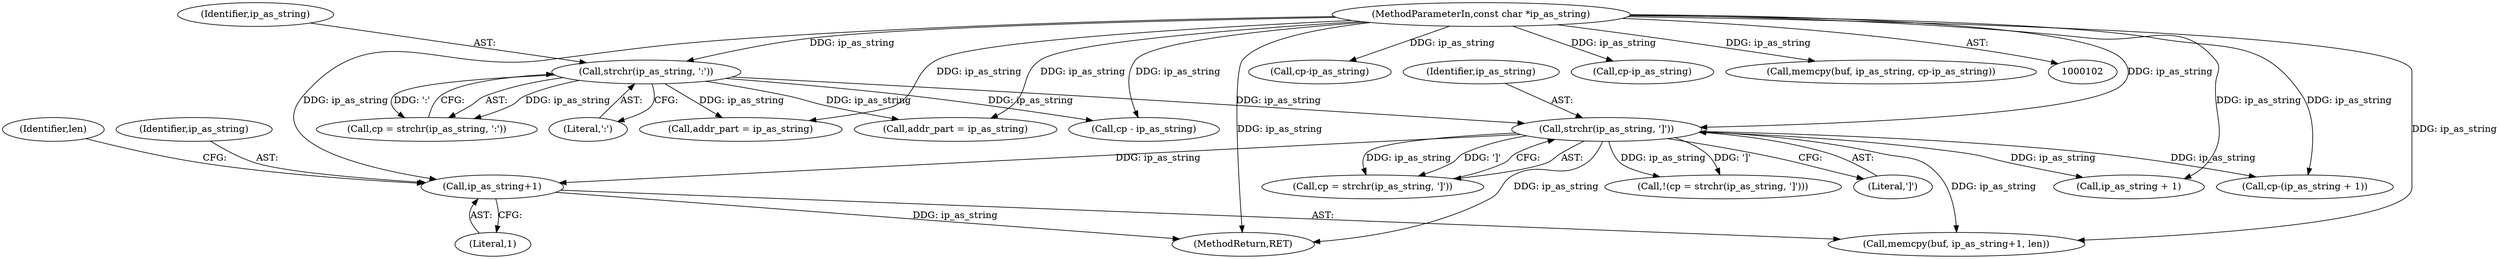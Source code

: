 digraph "0_libevent_329acc18a0768c21ba22522f01a5c7f46cacc4d5@pointer" {
"1000160" [label="(Call,ip_as_string+1)"];
"1000103" [label="(MethodParameterIn,const char *ip_as_string)"];
"1000129" [label="(Call,strchr(ip_as_string, ']'))"];
"1000115" [label="(Call,strchr(ip_as_string, ':'))"];
"1000142" [label="(Call,ip_as_string + 1)"];
"1000254" [label="(Call,addr_part = ip_as_string)"];
"1000234" [label="(Call,cp-ip_as_string)"];
"1000117" [label="(Literal,':')"];
"1000163" [label="(Identifier,len)"];
"1000203" [label="(Call,addr_part = ip_as_string)"];
"1000432" [label="(MethodReturn,RET)"];
"1000218" [label="(Call,cp - ip_as_string)"];
"1000113" [label="(Call,cp = strchr(ip_as_string, ':'))"];
"1000140" [label="(Call,cp-(ip_as_string + 1))"];
"1000162" [label="(Literal,1)"];
"1000240" [label="(Call,cp-ip_as_string)"];
"1000161" [label="(Identifier,ip_as_string)"];
"1000131" [label="(Literal,']')"];
"1000160" [label="(Call,ip_as_string+1)"];
"1000116" [label="(Identifier,ip_as_string)"];
"1000127" [label="(Call,cp = strchr(ip_as_string, ']'))"];
"1000115" [label="(Call,strchr(ip_as_string, ':'))"];
"1000231" [label="(Call,memcpy(buf, ip_as_string, cp-ip_as_string))"];
"1000158" [label="(Call,memcpy(buf, ip_as_string+1, len))"];
"1000103" [label="(MethodParameterIn,const char *ip_as_string)"];
"1000130" [label="(Identifier,ip_as_string)"];
"1000129" [label="(Call,strchr(ip_as_string, ']'))"];
"1000126" [label="(Call,!(cp = strchr(ip_as_string, ']')))"];
"1000160" -> "1000158"  [label="AST: "];
"1000160" -> "1000162"  [label="CFG: "];
"1000161" -> "1000160"  [label="AST: "];
"1000162" -> "1000160"  [label="AST: "];
"1000163" -> "1000160"  [label="CFG: "];
"1000160" -> "1000432"  [label="DDG: ip_as_string"];
"1000103" -> "1000160"  [label="DDG: ip_as_string"];
"1000129" -> "1000160"  [label="DDG: ip_as_string"];
"1000103" -> "1000102"  [label="AST: "];
"1000103" -> "1000432"  [label="DDG: ip_as_string"];
"1000103" -> "1000115"  [label="DDG: ip_as_string"];
"1000103" -> "1000129"  [label="DDG: ip_as_string"];
"1000103" -> "1000140"  [label="DDG: ip_as_string"];
"1000103" -> "1000142"  [label="DDG: ip_as_string"];
"1000103" -> "1000158"  [label="DDG: ip_as_string"];
"1000103" -> "1000203"  [label="DDG: ip_as_string"];
"1000103" -> "1000218"  [label="DDG: ip_as_string"];
"1000103" -> "1000231"  [label="DDG: ip_as_string"];
"1000103" -> "1000234"  [label="DDG: ip_as_string"];
"1000103" -> "1000240"  [label="DDG: ip_as_string"];
"1000103" -> "1000254"  [label="DDG: ip_as_string"];
"1000129" -> "1000127"  [label="AST: "];
"1000129" -> "1000131"  [label="CFG: "];
"1000130" -> "1000129"  [label="AST: "];
"1000131" -> "1000129"  [label="AST: "];
"1000127" -> "1000129"  [label="CFG: "];
"1000129" -> "1000432"  [label="DDG: ip_as_string"];
"1000129" -> "1000126"  [label="DDG: ip_as_string"];
"1000129" -> "1000126"  [label="DDG: ']'"];
"1000129" -> "1000127"  [label="DDG: ip_as_string"];
"1000129" -> "1000127"  [label="DDG: ']'"];
"1000115" -> "1000129"  [label="DDG: ip_as_string"];
"1000129" -> "1000140"  [label="DDG: ip_as_string"];
"1000129" -> "1000142"  [label="DDG: ip_as_string"];
"1000129" -> "1000158"  [label="DDG: ip_as_string"];
"1000115" -> "1000113"  [label="AST: "];
"1000115" -> "1000117"  [label="CFG: "];
"1000116" -> "1000115"  [label="AST: "];
"1000117" -> "1000115"  [label="AST: "];
"1000113" -> "1000115"  [label="CFG: "];
"1000115" -> "1000113"  [label="DDG: ip_as_string"];
"1000115" -> "1000113"  [label="DDG: ':'"];
"1000115" -> "1000203"  [label="DDG: ip_as_string"];
"1000115" -> "1000218"  [label="DDG: ip_as_string"];
"1000115" -> "1000254"  [label="DDG: ip_as_string"];
}
